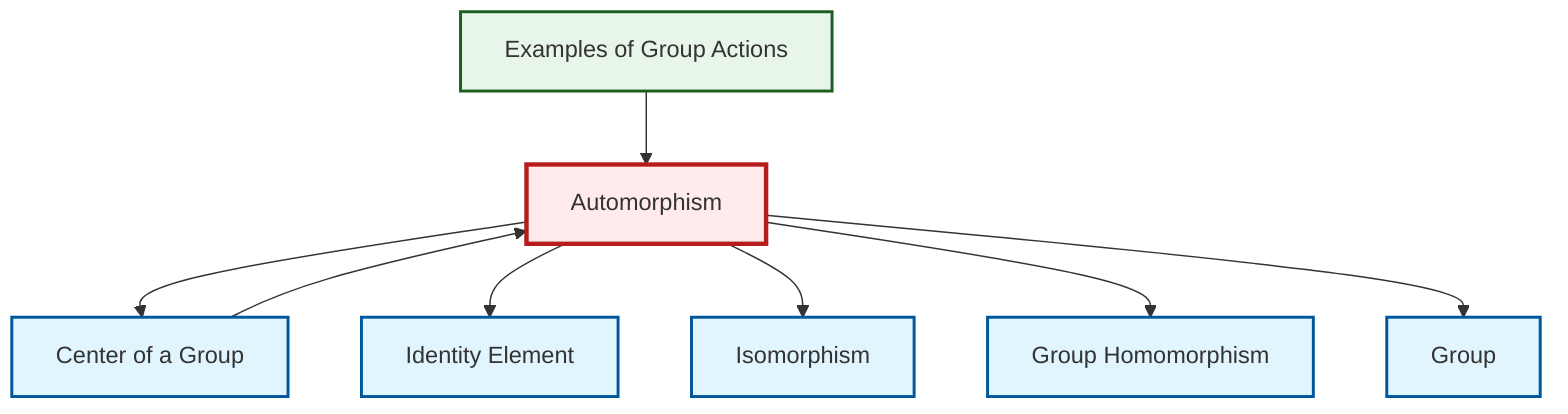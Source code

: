 graph TD
    classDef definition fill:#e1f5fe,stroke:#01579b,stroke-width:2px
    classDef theorem fill:#f3e5f5,stroke:#4a148c,stroke-width:2px
    classDef axiom fill:#fff3e0,stroke:#e65100,stroke-width:2px
    classDef example fill:#e8f5e9,stroke:#1b5e20,stroke-width:2px
    classDef current fill:#ffebee,stroke:#b71c1c,stroke-width:3px
    def-group["Group"]:::definition
    ex-group-action-examples["Examples of Group Actions"]:::example
    def-isomorphism["Isomorphism"]:::definition
    def-homomorphism["Group Homomorphism"]:::definition
    def-automorphism["Automorphism"]:::definition
    def-center-of-group["Center of a Group"]:::definition
    def-identity-element["Identity Element"]:::definition
    def-automorphism --> def-center-of-group
    ex-group-action-examples --> def-automorphism
    def-center-of-group --> def-automorphism
    def-automorphism --> def-identity-element
    def-automorphism --> def-isomorphism
    def-automorphism --> def-homomorphism
    def-automorphism --> def-group
    class def-automorphism current